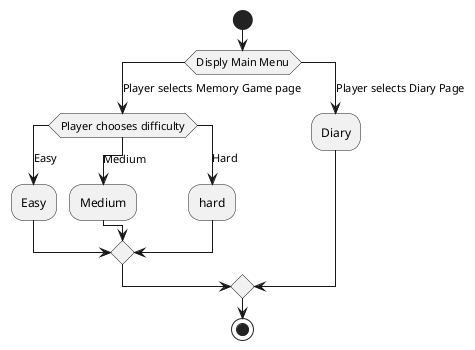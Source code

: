 @startuml
start
switch (Disply Main Menu)
   case (Player selects Memory Game page)
      switch (Player chooses difficulty)
         case (Easy)
            :Easy;
         case (Medium)
            :Medium;
         case (Hard)
            :hard;
      endswitch
   case (Player selects Diary Page)
      :Diary;
endswitch
stop
@enduml